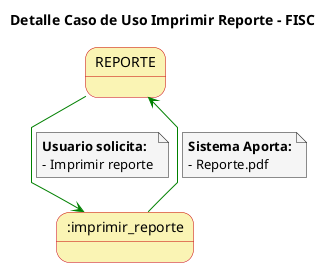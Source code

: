 @startuml

skinparam state {
  BackgroundColor #faf4b4
  BorderColor #c90000
}

skinparam note {
  BackgroundColor #f5f5f5
}

skinparam linetype polyline

title Detalle Caso de Uso Imprimir Reporte - FISC

REPORTE-[#green]-> :imprimir_reporte 
note on link
  **Usuario solicita:**
  - Imprimir reporte
end note

:imprimir_reporte -[#green]-> REPORTE
note on link
      **Sistema Aporta:**
      - Reporte.pdf
  end note

@enduml